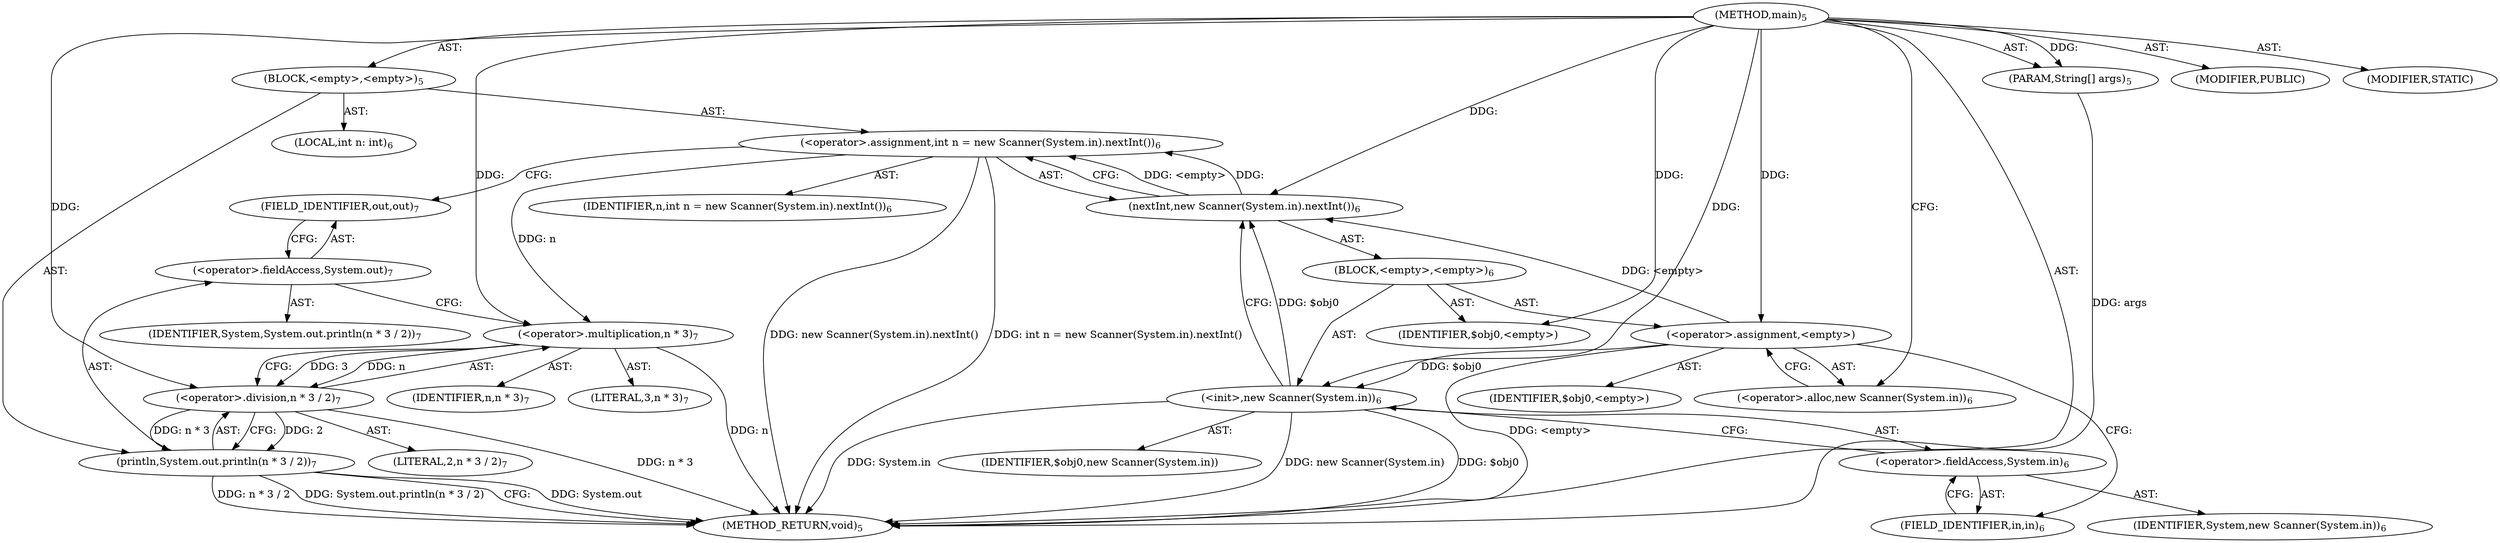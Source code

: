 digraph "main" {  
"17" [label = <(METHOD,main)<SUB>5</SUB>> ]
"18" [label = <(PARAM,String[] args)<SUB>5</SUB>> ]
"19" [label = <(BLOCK,&lt;empty&gt;,&lt;empty&gt;)<SUB>5</SUB>> ]
"20" [label = <(LOCAL,int n: int)<SUB>6</SUB>> ]
"21" [label = <(&lt;operator&gt;.assignment,int n = new Scanner(System.in).nextInt())<SUB>6</SUB>> ]
"22" [label = <(IDENTIFIER,n,int n = new Scanner(System.in).nextInt())<SUB>6</SUB>> ]
"23" [label = <(nextInt,new Scanner(System.in).nextInt())<SUB>6</SUB>> ]
"24" [label = <(BLOCK,&lt;empty&gt;,&lt;empty&gt;)<SUB>6</SUB>> ]
"25" [label = <(&lt;operator&gt;.assignment,&lt;empty&gt;)> ]
"26" [label = <(IDENTIFIER,$obj0,&lt;empty&gt;)> ]
"27" [label = <(&lt;operator&gt;.alloc,new Scanner(System.in))<SUB>6</SUB>> ]
"28" [label = <(&lt;init&gt;,new Scanner(System.in))<SUB>6</SUB>> ]
"29" [label = <(IDENTIFIER,$obj0,new Scanner(System.in))> ]
"30" [label = <(&lt;operator&gt;.fieldAccess,System.in)<SUB>6</SUB>> ]
"31" [label = <(IDENTIFIER,System,new Scanner(System.in))<SUB>6</SUB>> ]
"32" [label = <(FIELD_IDENTIFIER,in,in)<SUB>6</SUB>> ]
"33" [label = <(IDENTIFIER,$obj0,&lt;empty&gt;)> ]
"34" [label = <(println,System.out.println(n * 3 / 2))<SUB>7</SUB>> ]
"35" [label = <(&lt;operator&gt;.fieldAccess,System.out)<SUB>7</SUB>> ]
"36" [label = <(IDENTIFIER,System,System.out.println(n * 3 / 2))<SUB>7</SUB>> ]
"37" [label = <(FIELD_IDENTIFIER,out,out)<SUB>7</SUB>> ]
"38" [label = <(&lt;operator&gt;.division,n * 3 / 2)<SUB>7</SUB>> ]
"39" [label = <(&lt;operator&gt;.multiplication,n * 3)<SUB>7</SUB>> ]
"40" [label = <(IDENTIFIER,n,n * 3)<SUB>7</SUB>> ]
"41" [label = <(LITERAL,3,n * 3)<SUB>7</SUB>> ]
"42" [label = <(LITERAL,2,n * 3 / 2)<SUB>7</SUB>> ]
"43" [label = <(MODIFIER,PUBLIC)> ]
"44" [label = <(MODIFIER,STATIC)> ]
"45" [label = <(METHOD_RETURN,void)<SUB>5</SUB>> ]
  "17" -> "18"  [ label = "AST: "] 
  "17" -> "19"  [ label = "AST: "] 
  "17" -> "43"  [ label = "AST: "] 
  "17" -> "44"  [ label = "AST: "] 
  "17" -> "45"  [ label = "AST: "] 
  "19" -> "20"  [ label = "AST: "] 
  "19" -> "21"  [ label = "AST: "] 
  "19" -> "34"  [ label = "AST: "] 
  "21" -> "22"  [ label = "AST: "] 
  "21" -> "23"  [ label = "AST: "] 
  "23" -> "24"  [ label = "AST: "] 
  "24" -> "25"  [ label = "AST: "] 
  "24" -> "28"  [ label = "AST: "] 
  "24" -> "33"  [ label = "AST: "] 
  "25" -> "26"  [ label = "AST: "] 
  "25" -> "27"  [ label = "AST: "] 
  "28" -> "29"  [ label = "AST: "] 
  "28" -> "30"  [ label = "AST: "] 
  "30" -> "31"  [ label = "AST: "] 
  "30" -> "32"  [ label = "AST: "] 
  "34" -> "35"  [ label = "AST: "] 
  "34" -> "38"  [ label = "AST: "] 
  "35" -> "36"  [ label = "AST: "] 
  "35" -> "37"  [ label = "AST: "] 
  "38" -> "39"  [ label = "AST: "] 
  "38" -> "42"  [ label = "AST: "] 
  "39" -> "40"  [ label = "AST: "] 
  "39" -> "41"  [ label = "AST: "] 
  "21" -> "37"  [ label = "CFG: "] 
  "34" -> "45"  [ label = "CFG: "] 
  "23" -> "21"  [ label = "CFG: "] 
  "35" -> "39"  [ label = "CFG: "] 
  "38" -> "34"  [ label = "CFG: "] 
  "37" -> "35"  [ label = "CFG: "] 
  "39" -> "38"  [ label = "CFG: "] 
  "25" -> "32"  [ label = "CFG: "] 
  "28" -> "23"  [ label = "CFG: "] 
  "27" -> "25"  [ label = "CFG: "] 
  "30" -> "28"  [ label = "CFG: "] 
  "32" -> "30"  [ label = "CFG: "] 
  "17" -> "27"  [ label = "CFG: "] 
  "18" -> "45"  [ label = "DDG: args"] 
  "25" -> "45"  [ label = "DDG: &lt;empty&gt;"] 
  "28" -> "45"  [ label = "DDG: $obj0"] 
  "28" -> "45"  [ label = "DDG: System.in"] 
  "28" -> "45"  [ label = "DDG: new Scanner(System.in)"] 
  "21" -> "45"  [ label = "DDG: new Scanner(System.in).nextInt()"] 
  "21" -> "45"  [ label = "DDG: int n = new Scanner(System.in).nextInt()"] 
  "34" -> "45"  [ label = "DDG: System.out"] 
  "39" -> "45"  [ label = "DDG: n"] 
  "38" -> "45"  [ label = "DDG: n * 3"] 
  "34" -> "45"  [ label = "DDG: n * 3 / 2"] 
  "34" -> "45"  [ label = "DDG: System.out.println(n * 3 / 2)"] 
  "17" -> "18"  [ label = "DDG: "] 
  "23" -> "21"  [ label = "DDG: &lt;empty&gt;"] 
  "23" -> "21"  [ label = "DDG: "] 
  "38" -> "34"  [ label = "DDG: n * 3"] 
  "38" -> "34"  [ label = "DDG: 2"] 
  "25" -> "23"  [ label = "DDG: &lt;empty&gt;"] 
  "28" -> "23"  [ label = "DDG: $obj0"] 
  "17" -> "23"  [ label = "DDG: "] 
  "39" -> "38"  [ label = "DDG: n"] 
  "39" -> "38"  [ label = "DDG: 3"] 
  "17" -> "38"  [ label = "DDG: "] 
  "17" -> "25"  [ label = "DDG: "] 
  "17" -> "33"  [ label = "DDG: "] 
  "21" -> "39"  [ label = "DDG: n"] 
  "17" -> "39"  [ label = "DDG: "] 
  "25" -> "28"  [ label = "DDG: $obj0"] 
  "17" -> "28"  [ label = "DDG: "] 
}
